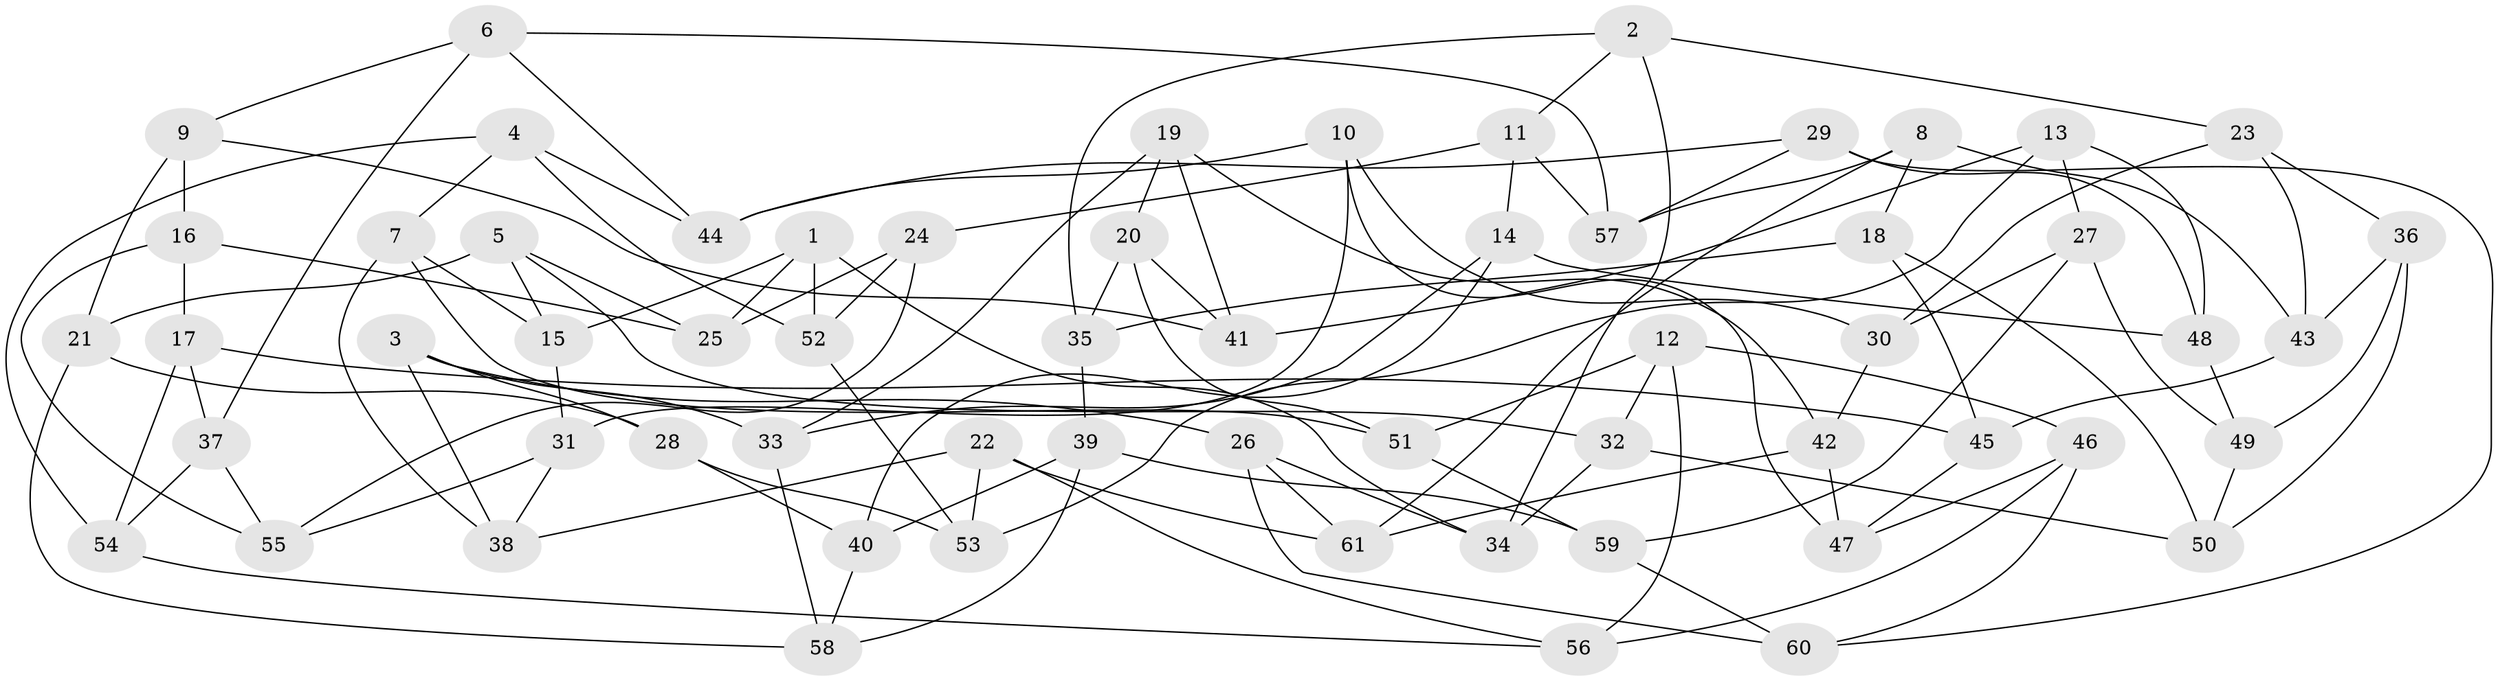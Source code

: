 // coarse degree distribution, {4: 0.2571428571428571, 6: 0.45714285714285713, 5: 0.2857142857142857}
// Generated by graph-tools (version 1.1) at 2025/42/03/06/25 10:42:21]
// undirected, 61 vertices, 122 edges
graph export_dot {
graph [start="1"]
  node [color=gray90,style=filled];
  1;
  2;
  3;
  4;
  5;
  6;
  7;
  8;
  9;
  10;
  11;
  12;
  13;
  14;
  15;
  16;
  17;
  18;
  19;
  20;
  21;
  22;
  23;
  24;
  25;
  26;
  27;
  28;
  29;
  30;
  31;
  32;
  33;
  34;
  35;
  36;
  37;
  38;
  39;
  40;
  41;
  42;
  43;
  44;
  45;
  46;
  47;
  48;
  49;
  50;
  51;
  52;
  53;
  54;
  55;
  56;
  57;
  58;
  59;
  60;
  61;
  1 -- 52;
  1 -- 15;
  1 -- 34;
  1 -- 25;
  2 -- 34;
  2 -- 11;
  2 -- 23;
  2 -- 35;
  3 -- 33;
  3 -- 26;
  3 -- 38;
  3 -- 28;
  4 -- 7;
  4 -- 54;
  4 -- 52;
  4 -- 44;
  5 -- 25;
  5 -- 21;
  5 -- 15;
  5 -- 32;
  6 -- 57;
  6 -- 9;
  6 -- 44;
  6 -- 37;
  7 -- 38;
  7 -- 15;
  7 -- 51;
  8 -- 18;
  8 -- 43;
  8 -- 57;
  8 -- 61;
  9 -- 16;
  9 -- 21;
  9 -- 41;
  10 -- 31;
  10 -- 44;
  10 -- 47;
  10 -- 30;
  11 -- 57;
  11 -- 24;
  11 -- 14;
  12 -- 51;
  12 -- 32;
  12 -- 46;
  12 -- 56;
  13 -- 27;
  13 -- 48;
  13 -- 53;
  13 -- 41;
  14 -- 33;
  14 -- 48;
  14 -- 40;
  15 -- 31;
  16 -- 55;
  16 -- 25;
  16 -- 17;
  17 -- 54;
  17 -- 45;
  17 -- 37;
  18 -- 45;
  18 -- 35;
  18 -- 50;
  19 -- 42;
  19 -- 41;
  19 -- 20;
  19 -- 33;
  20 -- 41;
  20 -- 35;
  20 -- 51;
  21 -- 58;
  21 -- 28;
  22 -- 53;
  22 -- 56;
  22 -- 38;
  22 -- 61;
  23 -- 43;
  23 -- 30;
  23 -- 36;
  24 -- 55;
  24 -- 52;
  24 -- 25;
  26 -- 61;
  26 -- 34;
  26 -- 60;
  27 -- 30;
  27 -- 49;
  27 -- 59;
  28 -- 40;
  28 -- 53;
  29 -- 48;
  29 -- 60;
  29 -- 57;
  29 -- 44;
  30 -- 42;
  31 -- 55;
  31 -- 38;
  32 -- 34;
  32 -- 50;
  33 -- 58;
  35 -- 39;
  36 -- 49;
  36 -- 43;
  36 -- 50;
  37 -- 54;
  37 -- 55;
  39 -- 58;
  39 -- 59;
  39 -- 40;
  40 -- 58;
  42 -- 47;
  42 -- 61;
  43 -- 45;
  45 -- 47;
  46 -- 56;
  46 -- 47;
  46 -- 60;
  48 -- 49;
  49 -- 50;
  51 -- 59;
  52 -- 53;
  54 -- 56;
  59 -- 60;
}
